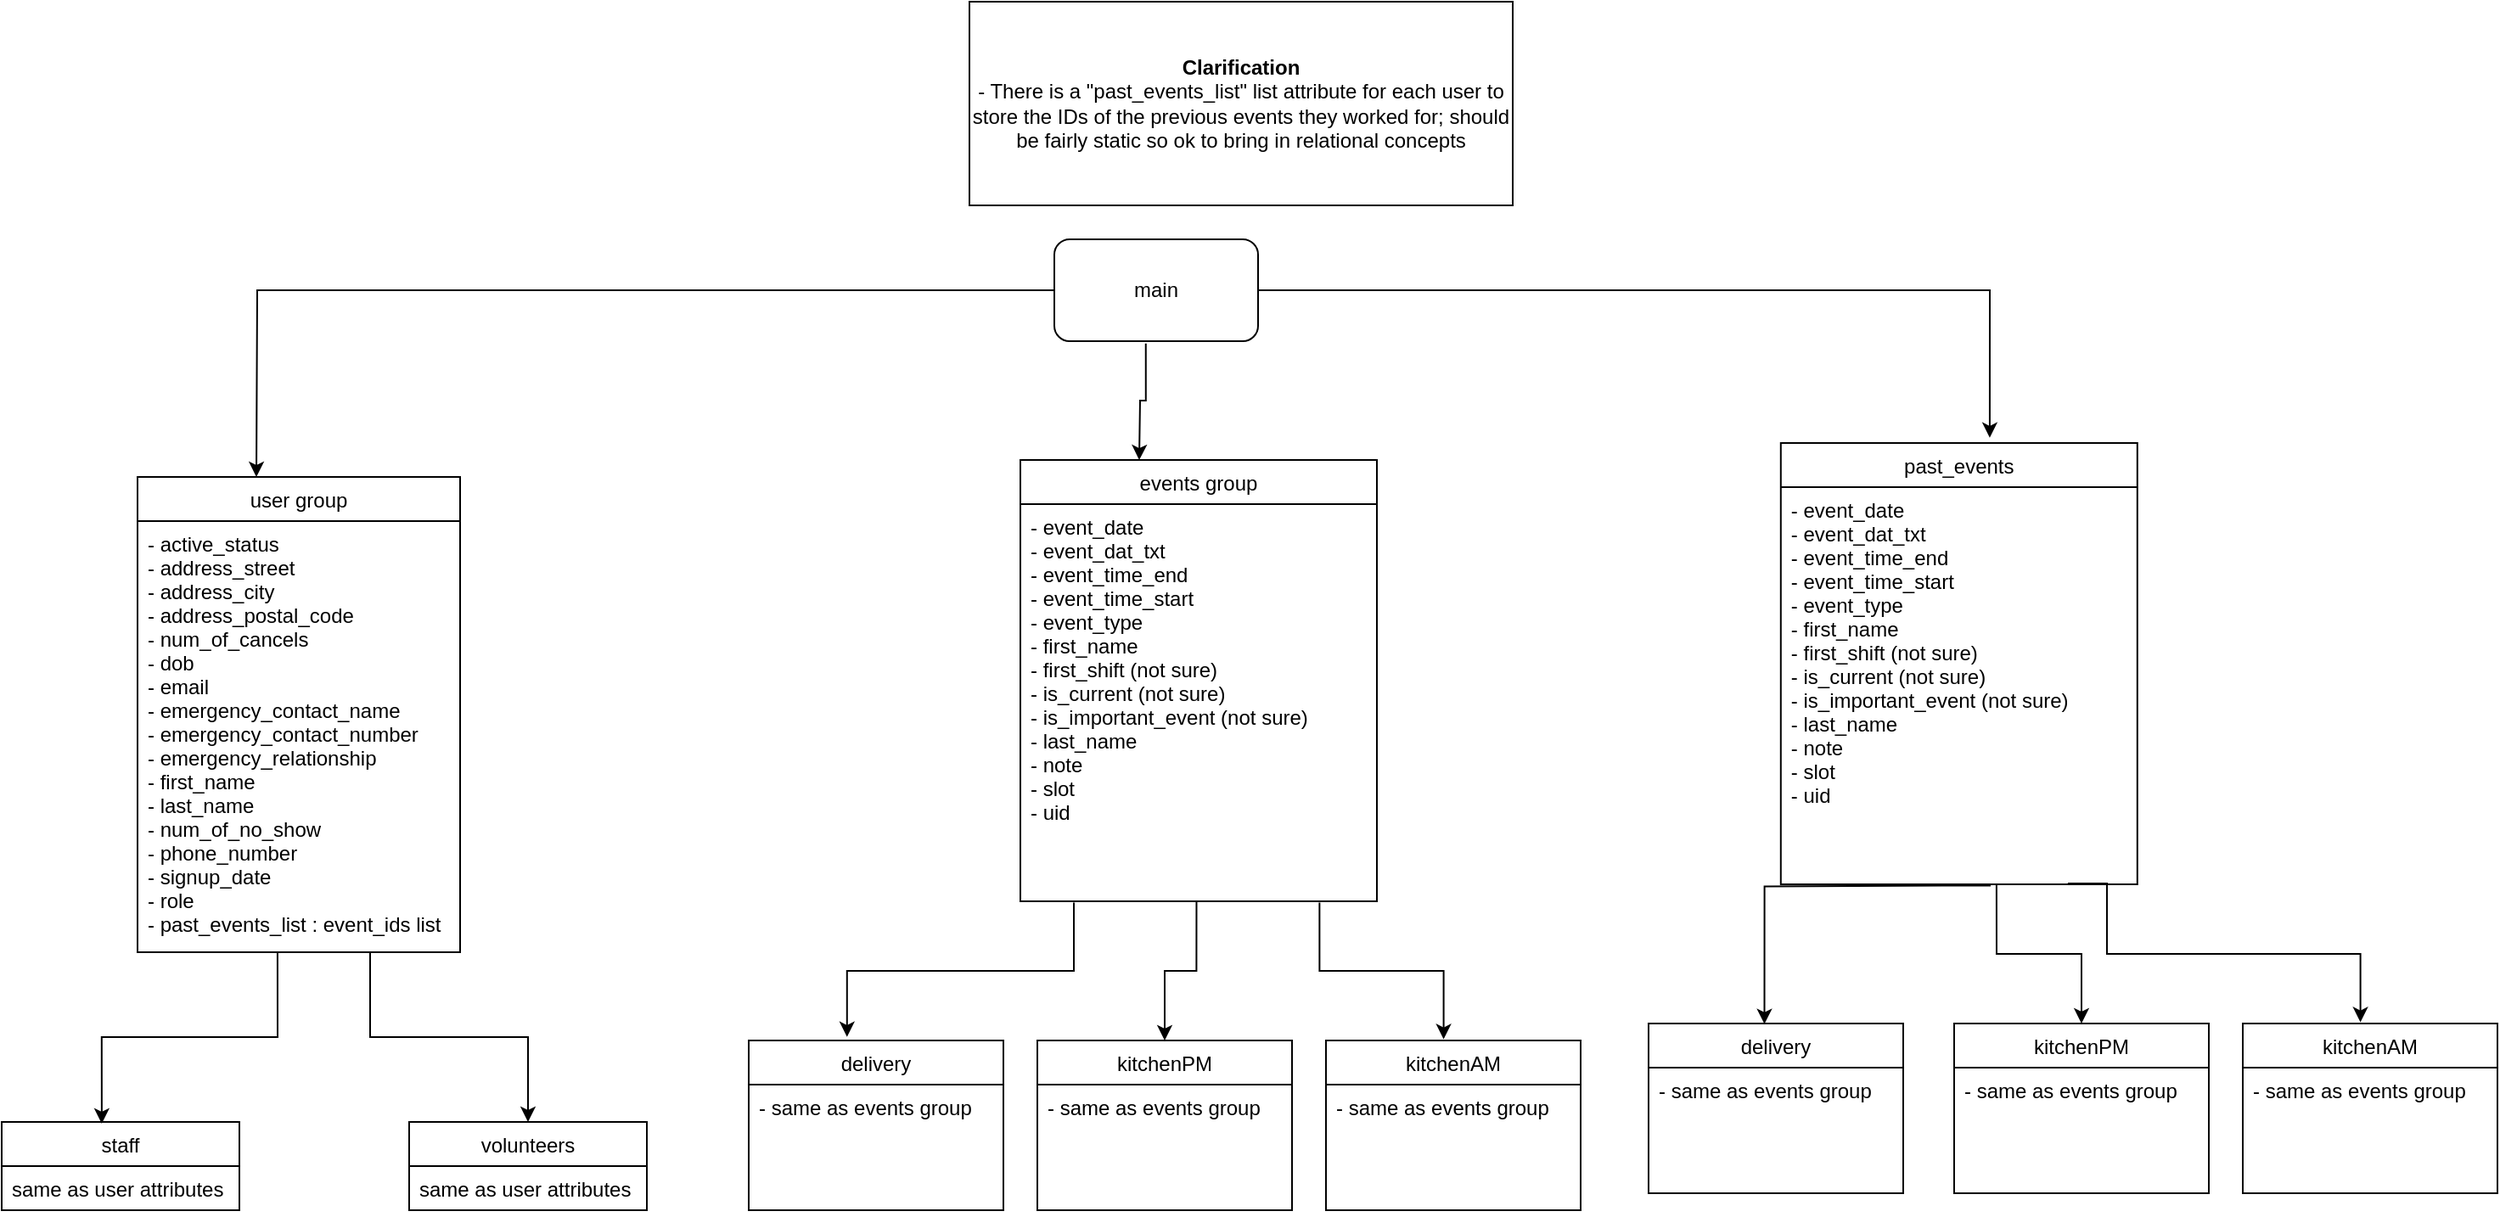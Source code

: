 <mxfile version="16.5.6" type="device"><diagram id="CYc8Alj8YEeZP_eTJ0H1" name="Page-1"><mxGraphModel dx="1422" dy="794" grid="1" gridSize="10" guides="1" tooltips="1" connect="1" arrows="1" fold="1" page="1" pageScale="1" pageWidth="850" pageHeight="1100" math="0" shadow="0"><root><mxCell id="0"/><mxCell id="1" parent="0"/><mxCell id="iTW5-F_iSUV9SQm6rUlk-3" style="edgeStyle=orthogonalEdgeStyle;rounded=0;orthogonalLoop=1;jettySize=auto;html=1;entryX=0.5;entryY=0;entryDx=0;entryDy=0;" parent="1" source="iTW5-F_iSUV9SQm6rUlk-1" edge="1"><mxGeometry relative="1" as="geometry"><mxPoint x="230" y="280" as="targetPoint"/></mxGeometry></mxCell><mxCell id="iTW5-F_iSUV9SQm6rUlk-22" style="edgeStyle=orthogonalEdgeStyle;rounded=0;orthogonalLoop=1;jettySize=auto;html=1;exitX=0.449;exitY=1.022;exitDx=0;exitDy=0;exitPerimeter=0;" parent="1" source="iTW5-F_iSUV9SQm6rUlk-1" edge="1"><mxGeometry relative="1" as="geometry"><mxPoint x="750" y="270" as="targetPoint"/></mxGeometry></mxCell><mxCell id="4ZGWsH42hW3fTyE2jTXR-10" style="edgeStyle=orthogonalEdgeStyle;rounded=0;orthogonalLoop=1;jettySize=auto;html=1;entryX=0.586;entryY=-0.012;entryDx=0;entryDy=0;entryPerimeter=0;" edge="1" parent="1" source="iTW5-F_iSUV9SQm6rUlk-1" target="4ZGWsH42hW3fTyE2jTXR-11"><mxGeometry relative="1" as="geometry"><mxPoint x="1140" y="200" as="targetPoint"/></mxGeometry></mxCell><mxCell id="iTW5-F_iSUV9SQm6rUlk-1" value="main" style="rounded=1;whiteSpace=wrap;html=1;" parent="1" vertex="1"><mxGeometry x="700" y="140" width="120" height="60" as="geometry"/></mxCell><mxCell id="iTW5-F_iSUV9SQm6rUlk-4" value="user group" style="swimlane;fontStyle=0;childLayout=stackLayout;horizontal=1;startSize=26;fillColor=none;horizontalStack=0;resizeParent=1;resizeParentMax=0;resizeLast=0;collapsible=1;marginBottom=0;" parent="1" vertex="1"><mxGeometry x="160" y="280" width="190" height="280" as="geometry"/></mxCell><mxCell id="iTW5-F_iSUV9SQm6rUlk-6" value="- active_status&#10;- address_street&#10;- address_city&#10;- address_postal_code&#10;- num_of_cancels&#10;- dob&#10;- email&#10;- emergency_contact_name&#10;- emergency_contact_number&#10;- emergency_relationship&#10;- first_name&#10;- last_name&#10;- num_of_no_show&#10;- phone_number&#10;- signup_date&#10;- role&#10;- past_events_list : event_ids list" style="text;strokeColor=none;fillColor=none;align=left;verticalAlign=top;spacingLeft=4;spacingRight=4;overflow=hidden;rotatable=0;points=[[0,0.5],[1,0.5]];portConstraint=eastwest;" parent="iTW5-F_iSUV9SQm6rUlk-4" vertex="1"><mxGeometry y="26" width="190" height="254" as="geometry"/></mxCell><mxCell id="iTW5-F_iSUV9SQm6rUlk-8" value="volunteers" style="swimlane;fontStyle=0;childLayout=stackLayout;horizontal=1;startSize=26;fillColor=none;horizontalStack=0;resizeParent=1;resizeParentMax=0;resizeLast=0;collapsible=1;marginBottom=0;" parent="1" vertex="1"><mxGeometry x="320" y="660" width="140" height="52" as="geometry"/></mxCell><mxCell id="iTW5-F_iSUV9SQm6rUlk-9" value="same as user attributes" style="text;strokeColor=none;fillColor=none;align=left;verticalAlign=top;spacingLeft=4;spacingRight=4;overflow=hidden;rotatable=0;points=[[0,0.5],[1,0.5]];portConstraint=eastwest;" parent="iTW5-F_iSUV9SQm6rUlk-8" vertex="1"><mxGeometry y="26" width="140" height="26" as="geometry"/></mxCell><mxCell id="iTW5-F_iSUV9SQm6rUlk-12" style="edgeStyle=orthogonalEdgeStyle;rounded=0;orthogonalLoop=1;jettySize=auto;html=1;exitX=0.721;exitY=1.001;exitDx=0;exitDy=0;exitPerimeter=0;" parent="1" target="iTW5-F_iSUV9SQm6rUlk-8" edge="1" source="iTW5-F_iSUV9SQm6rUlk-6"><mxGeometry relative="1" as="geometry"><mxPoint x="310" y="375.034" as="sourcePoint"/></mxGeometry></mxCell><mxCell id="iTW5-F_iSUV9SQm6rUlk-13" value="staff" style="swimlane;fontStyle=0;childLayout=stackLayout;horizontal=1;startSize=26;fillColor=none;horizontalStack=0;resizeParent=1;resizeParentMax=0;resizeLast=0;collapsible=1;marginBottom=0;" parent="1" vertex="1"><mxGeometry x="80" y="660" width="140" height="52" as="geometry"/></mxCell><mxCell id="iTW5-F_iSUV9SQm6rUlk-14" value="same as user attributes" style="text;strokeColor=none;fillColor=none;align=left;verticalAlign=top;spacingLeft=4;spacingRight=4;overflow=hidden;rotatable=0;points=[[0,0.5],[1,0.5]];portConstraint=eastwest;" parent="iTW5-F_iSUV9SQm6rUlk-13" vertex="1"><mxGeometry y="26" width="140" height="26" as="geometry"/></mxCell><mxCell id="iTW5-F_iSUV9SQm6rUlk-21" value="&lt;b&gt;Clarification&lt;/b&gt;&lt;br&gt;- There is a &quot;past_events_list&quot; list attribute for each user to store the IDs of the previous events they worked for; should be fairly static so ok to bring in relational concepts" style="rounded=0;whiteSpace=wrap;html=1;" parent="1" vertex="1"><mxGeometry x="650" width="320" height="120" as="geometry"/></mxCell><mxCell id="iTW5-F_iSUV9SQm6rUlk-24" value="events group" style="swimlane;fontStyle=0;childLayout=stackLayout;horizontal=1;startSize=26;fillColor=none;horizontalStack=0;resizeParent=1;resizeParentMax=0;resizeLast=0;collapsible=1;marginBottom=0;" parent="1" vertex="1"><mxGeometry x="680" y="270" width="210" height="260" as="geometry"/></mxCell><mxCell id="iTW5-F_iSUV9SQm6rUlk-25" value="- event_date&#10;- event_dat_txt&#10;- event_time_end&#10;- event_time_start&#10;- event_type&#10;- first_name&#10;- first_shift (not sure)&#10;- is_current (not sure)&#10;- is_important_event (not sure)&#10;- last_name&#10;- note&#10;- slot&#10;- uid" style="text;strokeColor=none;fillColor=none;align=left;verticalAlign=top;spacingLeft=4;spacingRight=4;overflow=hidden;rotatable=0;points=[[0,0.5],[1,0.5]];portConstraint=eastwest;" parent="iTW5-F_iSUV9SQm6rUlk-24" vertex="1"><mxGeometry y="26" width="210" height="234" as="geometry"/></mxCell><mxCell id="iTW5-F_iSUV9SQm6rUlk-28" value="delivery" style="swimlane;fontStyle=0;childLayout=stackLayout;horizontal=1;startSize=26;fillColor=none;horizontalStack=0;resizeParent=1;resizeParentMax=0;resizeLast=0;collapsible=1;marginBottom=0;" parent="1" vertex="1"><mxGeometry x="520" y="612" width="150" height="100" as="geometry"/></mxCell><mxCell id="iTW5-F_iSUV9SQm6rUlk-29" value="- same as events group" style="text;strokeColor=none;fillColor=none;align=left;verticalAlign=top;spacingLeft=4;spacingRight=4;overflow=hidden;rotatable=0;points=[[0,0.5],[1,0.5]];portConstraint=eastwest;" parent="iTW5-F_iSUV9SQm6rUlk-28" vertex="1"><mxGeometry y="26" width="150" height="74" as="geometry"/></mxCell><mxCell id="iTW5-F_iSUV9SQm6rUlk-30" value="kitchenPM" style="swimlane;fontStyle=0;childLayout=stackLayout;horizontal=1;startSize=26;fillColor=none;horizontalStack=0;resizeParent=1;resizeParentMax=0;resizeLast=0;collapsible=1;marginBottom=0;" parent="1" vertex="1"><mxGeometry x="690" y="612" width="150" height="100" as="geometry"/></mxCell><mxCell id="iTW5-F_iSUV9SQm6rUlk-31" value="- same as events group" style="text;strokeColor=none;fillColor=none;align=left;verticalAlign=top;spacingLeft=4;spacingRight=4;overflow=hidden;rotatable=0;points=[[0,0.5],[1,0.5]];portConstraint=eastwest;" parent="iTW5-F_iSUV9SQm6rUlk-30" vertex="1"><mxGeometry y="26" width="150" height="74" as="geometry"/></mxCell><mxCell id="4ZGWsH42hW3fTyE2jTXR-1" style="edgeStyle=orthogonalEdgeStyle;rounded=0;orthogonalLoop=1;jettySize=auto;html=1;entryX=0.421;entryY=0.019;entryDx=0;entryDy=0;entryPerimeter=0;exitX=0.434;exitY=1.001;exitDx=0;exitDy=0;exitPerimeter=0;" edge="1" parent="1" source="iTW5-F_iSUV9SQm6rUlk-6" target="iTW5-F_iSUV9SQm6rUlk-13"><mxGeometry relative="1" as="geometry"/></mxCell><mxCell id="4ZGWsH42hW3fTyE2jTXR-5" value="kitchenAM" style="swimlane;fontStyle=0;childLayout=stackLayout;horizontal=1;startSize=26;fillColor=none;horizontalStack=0;resizeParent=1;resizeParentMax=0;resizeLast=0;collapsible=1;marginBottom=0;" vertex="1" parent="1"><mxGeometry x="860" y="612" width="150" height="100" as="geometry"/></mxCell><mxCell id="4ZGWsH42hW3fTyE2jTXR-6" value="- same as events group" style="text;strokeColor=none;fillColor=none;align=left;verticalAlign=top;spacingLeft=4;spacingRight=4;overflow=hidden;rotatable=0;points=[[0,0.5],[1,0.5]];portConstraint=eastwest;" vertex="1" parent="4ZGWsH42hW3fTyE2jTXR-5"><mxGeometry y="26" width="150" height="74" as="geometry"/></mxCell><mxCell id="4ZGWsH42hW3fTyE2jTXR-7" style="edgeStyle=orthogonalEdgeStyle;rounded=0;orthogonalLoop=1;jettySize=auto;html=1;entryX=0.462;entryY=-0.007;entryDx=0;entryDy=0;entryPerimeter=0;exitX=0.839;exitY=1.003;exitDx=0;exitDy=0;exitPerimeter=0;" edge="1" parent="1" source="iTW5-F_iSUV9SQm6rUlk-25" target="4ZGWsH42hW3fTyE2jTXR-5"><mxGeometry relative="1" as="geometry"/></mxCell><mxCell id="4ZGWsH42hW3fTyE2jTXR-8" style="edgeStyle=orthogonalEdgeStyle;rounded=0;orthogonalLoop=1;jettySize=auto;html=1;entryX=0.5;entryY=0;entryDx=0;entryDy=0;exitX=0.494;exitY=1;exitDx=0;exitDy=0;exitPerimeter=0;" edge="1" parent="1" source="iTW5-F_iSUV9SQm6rUlk-25" target="iTW5-F_iSUV9SQm6rUlk-30"><mxGeometry relative="1" as="geometry"/></mxCell><mxCell id="4ZGWsH42hW3fTyE2jTXR-9" style="edgeStyle=orthogonalEdgeStyle;rounded=0;orthogonalLoop=1;jettySize=auto;html=1;entryX=0.386;entryY=-0.021;entryDx=0;entryDy=0;entryPerimeter=0;exitX=0.15;exitY=1.003;exitDx=0;exitDy=0;exitPerimeter=0;" edge="1" parent="1" source="iTW5-F_iSUV9SQm6rUlk-25" target="iTW5-F_iSUV9SQm6rUlk-28"><mxGeometry relative="1" as="geometry"/></mxCell><mxCell id="4ZGWsH42hW3fTyE2jTXR-11" value="past_events" style="swimlane;fontStyle=0;childLayout=stackLayout;horizontal=1;startSize=26;fillColor=none;horizontalStack=0;resizeParent=1;resizeParentMax=0;resizeLast=0;collapsible=1;marginBottom=0;" vertex="1" parent="1"><mxGeometry x="1127.9" y="260" width="210" height="260" as="geometry"/></mxCell><mxCell id="4ZGWsH42hW3fTyE2jTXR-12" value="- event_date&#10;- event_dat_txt&#10;- event_time_end&#10;- event_time_start&#10;- event_type&#10;- first_name&#10;- first_shift (not sure)&#10;- is_current (not sure)&#10;- is_important_event (not sure)&#10;- last_name&#10;- note&#10;- slot&#10;- uid" style="text;strokeColor=none;fillColor=none;align=left;verticalAlign=top;spacingLeft=4;spacingRight=4;overflow=hidden;rotatable=0;points=[[0,0.5],[1,0.5]];portConstraint=eastwest;" vertex="1" parent="4ZGWsH42hW3fTyE2jTXR-11"><mxGeometry y="26" width="210" height="234" as="geometry"/></mxCell><mxCell id="4ZGWsH42hW3fTyE2jTXR-13" value="kitchenPM" style="swimlane;fontStyle=0;childLayout=stackLayout;horizontal=1;startSize=26;fillColor=none;horizontalStack=0;resizeParent=1;resizeParentMax=0;resizeLast=0;collapsible=1;marginBottom=0;" vertex="1" parent="1"><mxGeometry x="1230" y="602" width="150" height="100" as="geometry"/></mxCell><mxCell id="4ZGWsH42hW3fTyE2jTXR-14" value="- same as events group" style="text;strokeColor=none;fillColor=none;align=left;verticalAlign=top;spacingLeft=4;spacingRight=4;overflow=hidden;rotatable=0;points=[[0,0.5],[1,0.5]];portConstraint=eastwest;" vertex="1" parent="4ZGWsH42hW3fTyE2jTXR-13"><mxGeometry y="26" width="150" height="74" as="geometry"/></mxCell><mxCell id="4ZGWsH42hW3fTyE2jTXR-15" value="kitchenAM" style="swimlane;fontStyle=0;childLayout=stackLayout;horizontal=1;startSize=26;fillColor=none;horizontalStack=0;resizeParent=1;resizeParentMax=0;resizeLast=0;collapsible=1;marginBottom=0;" vertex="1" parent="1"><mxGeometry x="1400" y="602" width="150" height="100" as="geometry"/></mxCell><mxCell id="4ZGWsH42hW3fTyE2jTXR-16" value="- same as events group" style="text;strokeColor=none;fillColor=none;align=left;verticalAlign=top;spacingLeft=4;spacingRight=4;overflow=hidden;rotatable=0;points=[[0,0.5],[1,0.5]];portConstraint=eastwest;" vertex="1" parent="4ZGWsH42hW3fTyE2jTXR-15"><mxGeometry y="26" width="150" height="74" as="geometry"/></mxCell><mxCell id="4ZGWsH42hW3fTyE2jTXR-17" style="edgeStyle=orthogonalEdgeStyle;rounded=0;orthogonalLoop=1;jettySize=auto;html=1;entryX=0.462;entryY=-0.007;entryDx=0;entryDy=0;entryPerimeter=0;exitX=0.805;exitY=0.998;exitDx=0;exitDy=0;exitPerimeter=0;" edge="1" parent="1" target="4ZGWsH42hW3fTyE2jTXR-15" source="4ZGWsH42hW3fTyE2jTXR-12"><mxGeometry relative="1" as="geometry"><mxPoint x="1396.19" y="520.702" as="sourcePoint"/><Array as="points"><mxPoint x="1320" y="520"/><mxPoint x="1320" y="561"/><mxPoint x="1469" y="561"/></Array></mxGeometry></mxCell><mxCell id="4ZGWsH42hW3fTyE2jTXR-18" style="edgeStyle=orthogonalEdgeStyle;rounded=0;orthogonalLoop=1;jettySize=auto;html=1;entryX=0.5;entryY=0;entryDx=0;entryDy=0;exitX=0.605;exitY=0.998;exitDx=0;exitDy=0;exitPerimeter=0;" edge="1" parent="1" target="4ZGWsH42hW3fTyE2jTXR-13" source="4ZGWsH42hW3fTyE2jTXR-12"><mxGeometry relative="1" as="geometry"><mxPoint x="1323.74" y="520" as="sourcePoint"/></mxGeometry></mxCell><mxCell id="4ZGWsH42hW3fTyE2jTXR-19" style="edgeStyle=orthogonalEdgeStyle;rounded=0;orthogonalLoop=1;jettySize=auto;html=1;entryX=0.455;entryY=0.003;entryDx=0;entryDy=0;entryPerimeter=0;exitX=0.15;exitY=1.003;exitDx=0;exitDy=0;exitPerimeter=0;" edge="1" parent="1" target="4ZGWsH42hW3fTyE2jTXR-20"><mxGeometry relative="1" as="geometry"><mxPoint x="1251.5" y="520.702" as="sourcePoint"/><mxPoint x="1107.9" y="599.9" as="targetPoint"/></mxGeometry></mxCell><mxCell id="4ZGWsH42hW3fTyE2jTXR-20" value="delivery" style="swimlane;fontStyle=0;childLayout=stackLayout;horizontal=1;startSize=26;fillColor=none;horizontalStack=0;resizeParent=1;resizeParentMax=0;resizeLast=0;collapsible=1;marginBottom=0;" vertex="1" parent="1"><mxGeometry x="1050" y="602" width="150" height="100" as="geometry"/></mxCell><mxCell id="4ZGWsH42hW3fTyE2jTXR-21" value="- same as events group" style="text;strokeColor=none;fillColor=none;align=left;verticalAlign=top;spacingLeft=4;spacingRight=4;overflow=hidden;rotatable=0;points=[[0,0.5],[1,0.5]];portConstraint=eastwest;" vertex="1" parent="4ZGWsH42hW3fTyE2jTXR-20"><mxGeometry y="26" width="150" height="74" as="geometry"/></mxCell></root></mxGraphModel></diagram></mxfile>